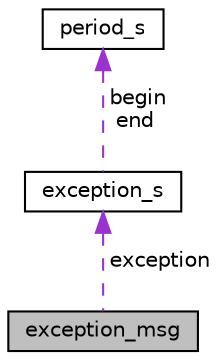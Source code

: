 digraph "exception_msg"
{
 // LATEX_PDF_SIZE
  edge [fontname="Helvetica",fontsize="10",labelfontname="Helvetica",labelfontsize="10"];
  node [fontname="Helvetica",fontsize="10",shape=record];
  Node1 [label="exception_msg",height=0.2,width=0.4,color="black", fillcolor="grey75", style="filled", fontcolor="black",tooltip=" "];
  Node2 -> Node1 [dir="back",color="darkorchid3",fontsize="10",style="dashed",label=" exception" ,fontname="Helvetica"];
  Node2 [label="exception_s",height=0.2,width=0.4,color="black", fillcolor="white", style="filled",URL="$structexception__s.html",tooltip=" "];
  Node3 -> Node2 [dir="back",color="darkorchid3",fontsize="10",style="dashed",label=" begin\nend" ,fontname="Helvetica"];
  Node3 [label="period_s",height=0.2,width=0.4,color="black", fillcolor="white", style="filled",URL="$structperiod__s.html",tooltip=" "];
}

